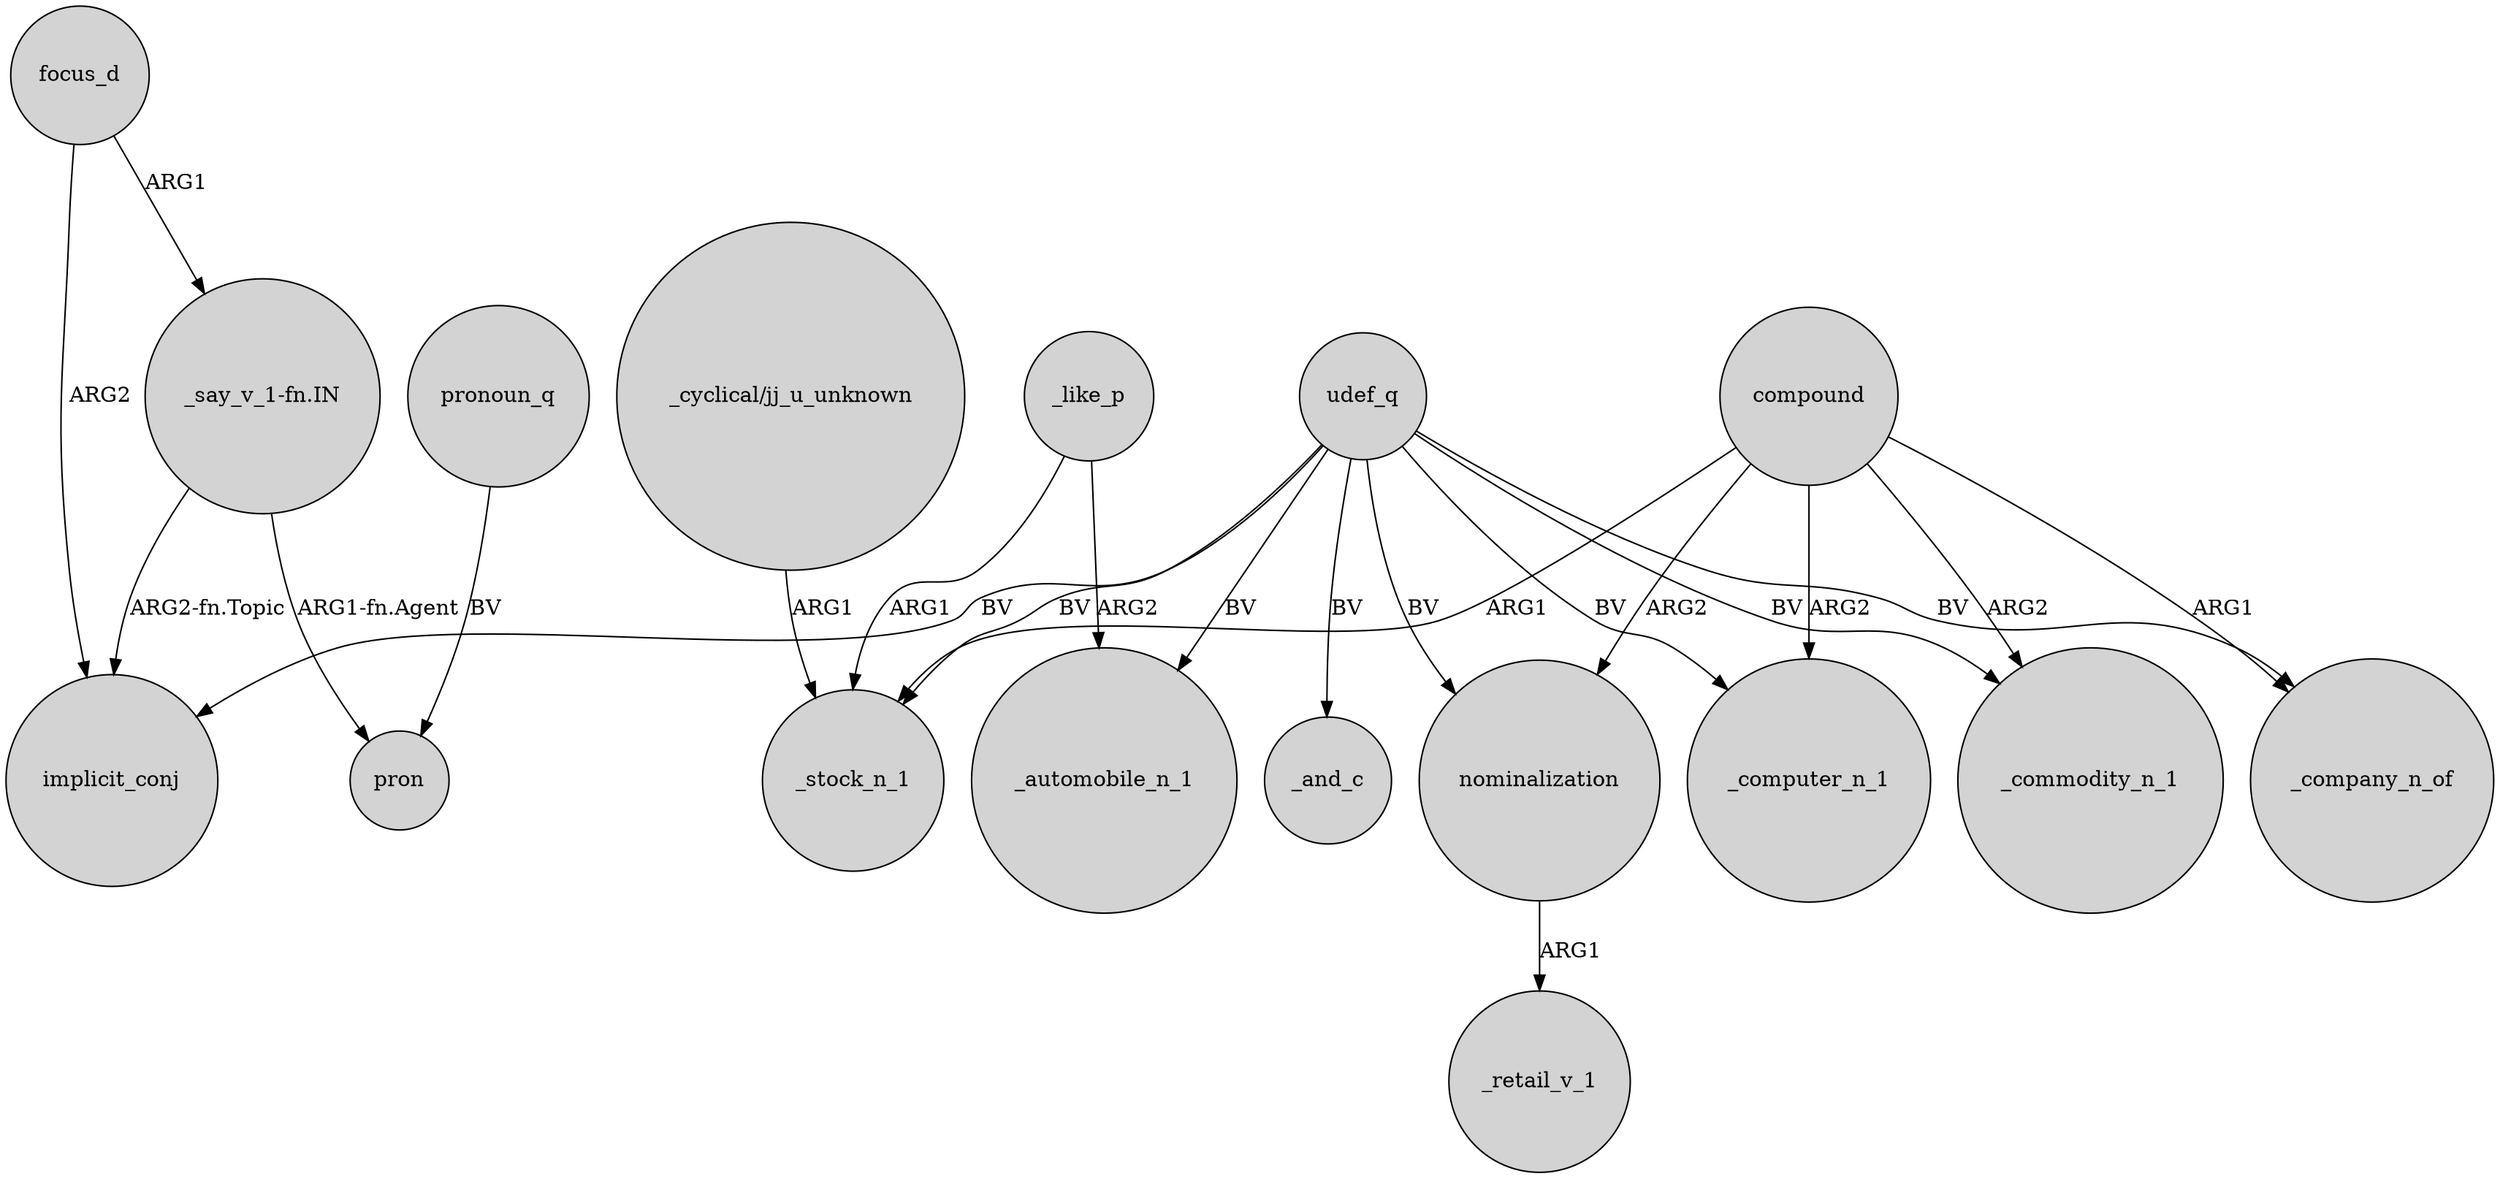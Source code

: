 digraph {
	node [shape=circle style=filled]
	focus_d -> "_say_v_1-fn.IN" [label=ARG1]
	_like_p -> _automobile_n_1 [label=ARG2]
	udef_q -> _commodity_n_1 [label=BV]
	focus_d -> implicit_conj [label=ARG2]
	nominalization -> _retail_v_1 [label=ARG1]
	udef_q -> _automobile_n_1 [label=BV]
	compound -> _commodity_n_1 [label=ARG2]
	"_say_v_1-fn.IN" -> pron [label="ARG1-fn.Agent"]
	compound -> _stock_n_1 [label=ARG1]
	compound -> nominalization [label=ARG2]
	_like_p -> _stock_n_1 [label=ARG1]
	udef_q -> implicit_conj [label=BV]
	udef_q -> _computer_n_1 [label=BV]
	compound -> _computer_n_1 [label=ARG2]
	"_cyclical/jj_u_unknown" -> _stock_n_1 [label=ARG1]
	compound -> _company_n_of [label=ARG1]
	pronoun_q -> pron [label=BV]
	udef_q -> _stock_n_1 [label=BV]
	udef_q -> nominalization [label=BV]
	"_say_v_1-fn.IN" -> implicit_conj [label="ARG2-fn.Topic"]
	udef_q -> _company_n_of [label=BV]
	udef_q -> _and_c [label=BV]
}
